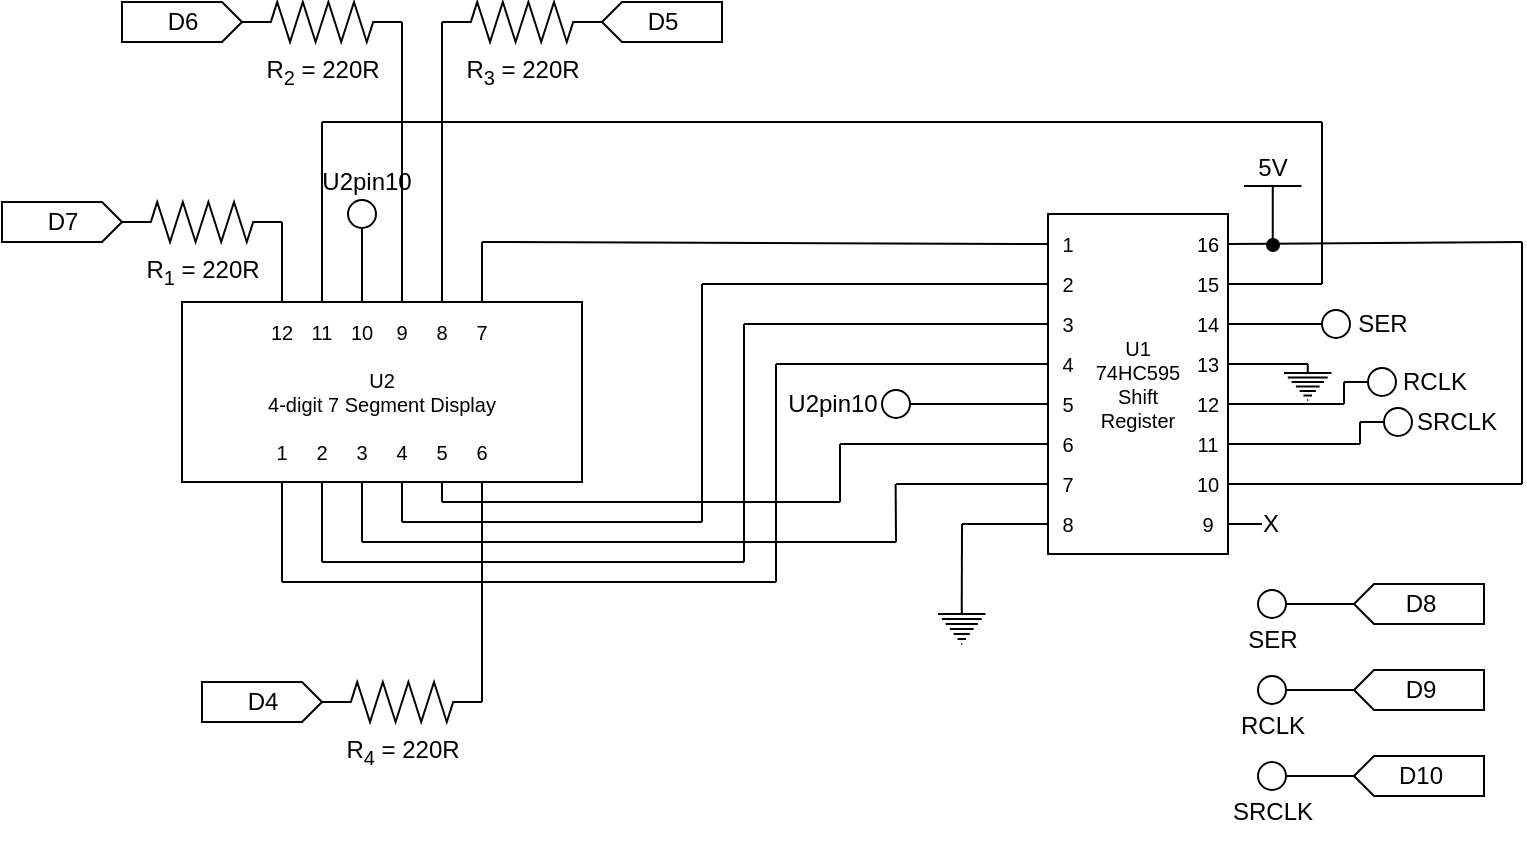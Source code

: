 <mxfile version="24.2.5" type="device">
  <diagram name="Page-1" id="vewUCUWiPdpoCUme0sN5">
    <mxGraphModel dx="1024" dy="594" grid="1" gridSize="10" guides="1" tooltips="1" connect="1" arrows="1" fold="1" page="1" pageScale="1" pageWidth="1169" pageHeight="827" math="0" shadow="0">
      <root>
        <mxCell id="0" />
        <mxCell id="1" parent="0" />
        <mxCell id="nvfcVo4cz_s2o8nIuP6F-1" value="" style="group" parent="1" vertex="1" connectable="0">
          <mxGeometry x="238" y="350" width="523" height="210" as="geometry" />
        </mxCell>
        <mxCell id="nvfcVo4cz_s2o8nIuP6F-2" value="U2&lt;div&gt;4-digit 7 Segment Display&lt;/div&gt;" style="rounded=0;whiteSpace=wrap;html=1;fontFamily=Helvetica;fontSize=10;fontColor=default;fillColor=default;" parent="nvfcVo4cz_s2o8nIuP6F-1" vertex="1">
          <mxGeometry width="200" height="90" as="geometry" />
        </mxCell>
        <mxCell id="nvfcVo4cz_s2o8nIuP6F-3" value="1" style="text;html=1;strokeColor=none;fillColor=none;align=center;verticalAlign=middle;whiteSpace=wrap;rounded=0;fontFamily=Helvetica;fontSize=10;fontColor=default;" parent="nvfcVo4cz_s2o8nIuP6F-1" vertex="1">
          <mxGeometry x="40" y="60" width="20" height="30" as="geometry" />
        </mxCell>
        <mxCell id="nvfcVo4cz_s2o8nIuP6F-4" value="2" style="text;html=1;strokeColor=none;fillColor=none;align=center;verticalAlign=middle;whiteSpace=wrap;rounded=0;fontFamily=Helvetica;fontSize=10;fontColor=default;" parent="nvfcVo4cz_s2o8nIuP6F-1" vertex="1">
          <mxGeometry x="60" y="60" width="20" height="30" as="geometry" />
        </mxCell>
        <mxCell id="nvfcVo4cz_s2o8nIuP6F-5" value="3" style="text;html=1;strokeColor=none;fillColor=none;align=center;verticalAlign=middle;whiteSpace=wrap;rounded=0;fontFamily=Helvetica;fontSize=10;fontColor=default;" parent="nvfcVo4cz_s2o8nIuP6F-1" vertex="1">
          <mxGeometry x="80" y="60" width="20" height="30" as="geometry" />
        </mxCell>
        <mxCell id="nvfcVo4cz_s2o8nIuP6F-6" value="4" style="text;html=1;strokeColor=none;fillColor=none;align=center;verticalAlign=middle;whiteSpace=wrap;rounded=0;fontFamily=Helvetica;fontSize=10;fontColor=default;" parent="nvfcVo4cz_s2o8nIuP6F-1" vertex="1">
          <mxGeometry x="100" y="60" width="20" height="30" as="geometry" />
        </mxCell>
        <mxCell id="nvfcVo4cz_s2o8nIuP6F-7" value="5" style="text;html=1;strokeColor=none;fillColor=none;align=center;verticalAlign=middle;whiteSpace=wrap;rounded=0;fontFamily=Helvetica;fontSize=10;fontColor=default;" parent="nvfcVo4cz_s2o8nIuP6F-1" vertex="1">
          <mxGeometry x="120" y="60" width="20" height="30" as="geometry" />
        </mxCell>
        <mxCell id="nvfcVo4cz_s2o8nIuP6F-8" value="6" style="text;html=1;strokeColor=none;fillColor=none;align=center;verticalAlign=middle;whiteSpace=wrap;rounded=0;fontFamily=Helvetica;fontSize=10;fontColor=default;" parent="nvfcVo4cz_s2o8nIuP6F-1" vertex="1">
          <mxGeometry x="140" y="60" width="20" height="30" as="geometry" />
        </mxCell>
        <mxCell id="nvfcVo4cz_s2o8nIuP6F-9" value="12" style="text;html=1;strokeColor=none;fillColor=none;align=center;verticalAlign=middle;whiteSpace=wrap;rounded=0;fontFamily=Helvetica;fontSize=10;fontColor=default;" parent="nvfcVo4cz_s2o8nIuP6F-1" vertex="1">
          <mxGeometry x="40" width="20" height="30" as="geometry" />
        </mxCell>
        <mxCell id="nvfcVo4cz_s2o8nIuP6F-10" value="11" style="text;html=1;strokeColor=none;fillColor=none;align=center;verticalAlign=middle;whiteSpace=wrap;rounded=0;fontFamily=Helvetica;fontSize=10;fontColor=default;" parent="nvfcVo4cz_s2o8nIuP6F-1" vertex="1">
          <mxGeometry x="60" width="20" height="30" as="geometry" />
        </mxCell>
        <mxCell id="nvfcVo4cz_s2o8nIuP6F-11" value="10" style="text;html=1;strokeColor=none;fillColor=none;align=center;verticalAlign=middle;whiteSpace=wrap;rounded=0;fontFamily=Helvetica;fontSize=10;fontColor=default;" parent="nvfcVo4cz_s2o8nIuP6F-1" vertex="1">
          <mxGeometry x="80" width="20" height="30" as="geometry" />
        </mxCell>
        <mxCell id="nvfcVo4cz_s2o8nIuP6F-12" value="9" style="text;html=1;strokeColor=none;fillColor=none;align=center;verticalAlign=middle;whiteSpace=wrap;rounded=0;fontFamily=Helvetica;fontSize=10;fontColor=default;" parent="nvfcVo4cz_s2o8nIuP6F-1" vertex="1">
          <mxGeometry x="100" width="20" height="30" as="geometry" />
        </mxCell>
        <mxCell id="nvfcVo4cz_s2o8nIuP6F-13" value="8" style="text;html=1;strokeColor=none;fillColor=none;align=center;verticalAlign=middle;whiteSpace=wrap;rounded=0;fontFamily=Helvetica;fontSize=10;fontColor=default;" parent="nvfcVo4cz_s2o8nIuP6F-1" vertex="1">
          <mxGeometry x="120" width="20" height="30" as="geometry" />
        </mxCell>
        <mxCell id="nvfcVo4cz_s2o8nIuP6F-14" value="7" style="text;html=1;strokeColor=none;fillColor=none;align=center;verticalAlign=middle;whiteSpace=wrap;rounded=0;fontFamily=Helvetica;fontSize=10;fontColor=default;" parent="nvfcVo4cz_s2o8nIuP6F-1" vertex="1">
          <mxGeometry x="140" width="20" height="30" as="geometry" />
        </mxCell>
        <mxCell id="WnMyALbAdJ6IzbX_qYJf-1" value="R&lt;sub&gt;1&lt;/sub&gt; = 220R" style="pointerEvents=1;verticalLabelPosition=bottom;shadow=0;dashed=0;align=center;html=1;verticalAlign=top;shape=mxgraph.electrical.resistors.resistor_2;fontSize=12;fillColor=default;" parent="nvfcVo4cz_s2o8nIuP6F-1" vertex="1">
          <mxGeometry x="-30" y="-50" width="80" height="20" as="geometry" />
        </mxCell>
        <mxCell id="WnMyALbAdJ6IzbX_qYJf-2" value="D7" style="html=1;shadow=0;dashed=0;align=center;verticalAlign=middle;shape=mxgraph.arrows2.arrow;dy=0;dx=10;notch=0;strokeWidth=1;points=[[0,0.5,0,0,0]];" parent="nvfcVo4cz_s2o8nIuP6F-1" vertex="1">
          <mxGeometry x="-90" y="-50" width="60" height="20" as="geometry" />
        </mxCell>
        <mxCell id="WnMyALbAdJ6IzbX_qYJf-3" value="" style="endArrow=none;html=1;rounded=0;exitX=0.5;exitY=0;exitDx=0;exitDy=0;entryX=1;entryY=0.5;entryDx=0;entryDy=0;entryPerimeter=0;" parent="nvfcVo4cz_s2o8nIuP6F-1" source="nvfcVo4cz_s2o8nIuP6F-9" target="WnMyALbAdJ6IzbX_qYJf-1" edge="1">
          <mxGeometry width="50" height="50" relative="1" as="geometry">
            <mxPoint x="70" y="-10" as="sourcePoint" />
            <mxPoint x="70" y="-30" as="targetPoint" />
          </mxGeometry>
        </mxCell>
        <mxCell id="WnMyALbAdJ6IzbX_qYJf-20" value="" style="group" parent="nvfcVo4cz_s2o8nIuP6F-1" vertex="1" connectable="0">
          <mxGeometry x="433" y="-44" width="90" height="170" as="geometry" />
        </mxCell>
        <mxCell id="WnMyALbAdJ6IzbX_qYJf-21" value="U1&lt;div&gt;74HC595&lt;br&gt;Shift &lt;br&gt;Register&lt;/div&gt;" style="rounded=0;whiteSpace=wrap;html=1;fontFamily=Helvetica;fontSize=10;fontColor=default;fillColor=default;" parent="WnMyALbAdJ6IzbX_qYJf-20" vertex="1">
          <mxGeometry width="90" height="170" as="geometry" />
        </mxCell>
        <mxCell id="WnMyALbAdJ6IzbX_qYJf-22" value="1" style="text;html=1;strokeColor=none;fillColor=none;align=center;verticalAlign=middle;whiteSpace=wrap;rounded=0;fontFamily=Helvetica;fontSize=10;fontColor=default;" parent="WnMyALbAdJ6IzbX_qYJf-20" vertex="1">
          <mxGeometry width="20" height="30" as="geometry" />
        </mxCell>
        <mxCell id="WnMyALbAdJ6IzbX_qYJf-23" value="2" style="text;html=1;strokeColor=none;fillColor=none;align=center;verticalAlign=middle;whiteSpace=wrap;rounded=0;fontFamily=Helvetica;fontSize=10;fontColor=default;" parent="WnMyALbAdJ6IzbX_qYJf-20" vertex="1">
          <mxGeometry y="20" width="20" height="30" as="geometry" />
        </mxCell>
        <mxCell id="WnMyALbAdJ6IzbX_qYJf-24" value="3" style="text;html=1;strokeColor=none;fillColor=none;align=center;verticalAlign=middle;whiteSpace=wrap;rounded=0;fontFamily=Helvetica;fontSize=10;fontColor=default;" parent="WnMyALbAdJ6IzbX_qYJf-20" vertex="1">
          <mxGeometry y="40" width="20" height="30" as="geometry" />
        </mxCell>
        <mxCell id="WnMyALbAdJ6IzbX_qYJf-25" value="4" style="text;html=1;strokeColor=none;fillColor=none;align=center;verticalAlign=middle;whiteSpace=wrap;rounded=0;fontFamily=Helvetica;fontSize=10;fontColor=default;" parent="WnMyALbAdJ6IzbX_qYJf-20" vertex="1">
          <mxGeometry y="60" width="20" height="30" as="geometry" />
        </mxCell>
        <mxCell id="WnMyALbAdJ6IzbX_qYJf-26" value="5" style="text;html=1;strokeColor=none;fillColor=none;align=center;verticalAlign=middle;whiteSpace=wrap;rounded=0;fontFamily=Helvetica;fontSize=10;fontColor=default;" parent="WnMyALbAdJ6IzbX_qYJf-20" vertex="1">
          <mxGeometry y="80" width="20" height="30" as="geometry" />
        </mxCell>
        <mxCell id="WnMyALbAdJ6IzbX_qYJf-27" value="6" style="text;html=1;strokeColor=none;fillColor=none;align=center;verticalAlign=middle;whiteSpace=wrap;rounded=0;fontFamily=Helvetica;fontSize=10;fontColor=default;" parent="WnMyALbAdJ6IzbX_qYJf-20" vertex="1">
          <mxGeometry y="100" width="20" height="30" as="geometry" />
        </mxCell>
        <mxCell id="WnMyALbAdJ6IzbX_qYJf-28" value="7" style="text;html=1;strokeColor=none;fillColor=none;align=center;verticalAlign=middle;whiteSpace=wrap;rounded=0;fontFamily=Helvetica;fontSize=10;fontColor=default;" parent="WnMyALbAdJ6IzbX_qYJf-20" vertex="1">
          <mxGeometry y="120" width="20" height="30" as="geometry" />
        </mxCell>
        <mxCell id="WnMyALbAdJ6IzbX_qYJf-29" value="8" style="text;html=1;strokeColor=none;fillColor=none;align=center;verticalAlign=middle;whiteSpace=wrap;rounded=0;fontFamily=Helvetica;fontSize=10;fontColor=default;" parent="WnMyALbAdJ6IzbX_qYJf-20" vertex="1">
          <mxGeometry y="140" width="20" height="30" as="geometry" />
        </mxCell>
        <mxCell id="WnMyALbAdJ6IzbX_qYJf-30" value="16" style="text;html=1;strokeColor=none;fillColor=none;align=center;verticalAlign=middle;whiteSpace=wrap;rounded=0;fontFamily=Helvetica;fontSize=10;fontColor=default;" parent="WnMyALbAdJ6IzbX_qYJf-20" vertex="1">
          <mxGeometry x="70" width="20" height="30" as="geometry" />
        </mxCell>
        <mxCell id="WnMyALbAdJ6IzbX_qYJf-31" value="15" style="text;html=1;strokeColor=none;fillColor=none;align=center;verticalAlign=middle;whiteSpace=wrap;rounded=0;fontFamily=Helvetica;fontSize=10;fontColor=default;" parent="WnMyALbAdJ6IzbX_qYJf-20" vertex="1">
          <mxGeometry x="70" y="20" width="20" height="30" as="geometry" />
        </mxCell>
        <mxCell id="WnMyALbAdJ6IzbX_qYJf-32" value="14" style="text;html=1;strokeColor=none;fillColor=none;align=center;verticalAlign=middle;whiteSpace=wrap;rounded=0;fontFamily=Helvetica;fontSize=10;fontColor=default;" parent="WnMyALbAdJ6IzbX_qYJf-20" vertex="1">
          <mxGeometry x="70" y="40" width="20" height="30" as="geometry" />
        </mxCell>
        <mxCell id="WnMyALbAdJ6IzbX_qYJf-33" value="13" style="text;html=1;strokeColor=none;fillColor=none;align=center;verticalAlign=middle;whiteSpace=wrap;rounded=0;fontFamily=Helvetica;fontSize=10;fontColor=default;" parent="WnMyALbAdJ6IzbX_qYJf-20" vertex="1">
          <mxGeometry x="70" y="60" width="20" height="30" as="geometry" />
        </mxCell>
        <mxCell id="WnMyALbAdJ6IzbX_qYJf-34" value="12" style="text;html=1;strokeColor=none;fillColor=none;align=center;verticalAlign=middle;whiteSpace=wrap;rounded=0;fontFamily=Helvetica;fontSize=10;fontColor=default;" parent="WnMyALbAdJ6IzbX_qYJf-20" vertex="1">
          <mxGeometry x="70" y="80" width="20" height="30" as="geometry" />
        </mxCell>
        <mxCell id="WnMyALbAdJ6IzbX_qYJf-35" value="11" style="text;html=1;strokeColor=none;fillColor=none;align=center;verticalAlign=middle;whiteSpace=wrap;rounded=0;fontFamily=Helvetica;fontSize=10;fontColor=default;" parent="WnMyALbAdJ6IzbX_qYJf-20" vertex="1">
          <mxGeometry x="70" y="100" width="20" height="30" as="geometry" />
        </mxCell>
        <mxCell id="WnMyALbAdJ6IzbX_qYJf-36" value="10" style="text;html=1;strokeColor=none;fillColor=none;align=center;verticalAlign=middle;whiteSpace=wrap;rounded=0;fontFamily=Helvetica;fontSize=10;fontColor=default;" parent="WnMyALbAdJ6IzbX_qYJf-20" vertex="1">
          <mxGeometry x="70" y="120" width="20" height="30" as="geometry" />
        </mxCell>
        <mxCell id="WnMyALbAdJ6IzbX_qYJf-37" value="9" style="text;html=1;strokeColor=none;fillColor=none;align=center;verticalAlign=middle;whiteSpace=wrap;rounded=0;fontFamily=Helvetica;fontSize=10;fontColor=default;" parent="WnMyALbAdJ6IzbX_qYJf-20" vertex="1">
          <mxGeometry x="70" y="140" width="20" height="30" as="geometry" />
        </mxCell>
        <mxCell id="WnMyALbAdJ6IzbX_qYJf-38" value="R&lt;sub&gt;2&lt;/sub&gt;&amp;nbsp;= 220R" style="pointerEvents=1;verticalLabelPosition=bottom;shadow=0;dashed=0;align=center;html=1;verticalAlign=top;shape=mxgraph.electrical.resistors.resistor_2;fontSize=12;fillColor=default;" parent="nvfcVo4cz_s2o8nIuP6F-1" vertex="1">
          <mxGeometry x="30" y="-150" width="80" height="20" as="geometry" />
        </mxCell>
        <mxCell id="WnMyALbAdJ6IzbX_qYJf-39" value="D6" style="html=1;shadow=0;dashed=0;align=center;verticalAlign=middle;shape=mxgraph.arrows2.arrow;dy=0;dx=10;notch=0;strokeWidth=1;points=[[0,0.5,0,0,0]];" parent="nvfcVo4cz_s2o8nIuP6F-1" vertex="1">
          <mxGeometry x="-30" y="-150" width="60" height="20" as="geometry" />
        </mxCell>
        <mxCell id="WnMyALbAdJ6IzbX_qYJf-40" value="" style="endArrow=none;html=1;rounded=0;exitX=0.5;exitY=0;exitDx=0;exitDy=0;entryX=1;entryY=0.5;entryDx=0;entryDy=0;entryPerimeter=0;" parent="nvfcVo4cz_s2o8nIuP6F-1" source="nvfcVo4cz_s2o8nIuP6F-12" target="WnMyALbAdJ6IzbX_qYJf-38" edge="1">
          <mxGeometry width="50" height="50" relative="1" as="geometry">
            <mxPoint x="110" y="-100" as="sourcePoint" />
            <mxPoint x="120" y="-120" as="targetPoint" />
          </mxGeometry>
        </mxCell>
        <mxCell id="WnMyALbAdJ6IzbX_qYJf-41" value="" style="endArrow=none;html=1;rounded=0;exitX=0.5;exitY=0;exitDx=0;exitDy=0;entryX=0;entryY=0.5;entryDx=0;entryDy=0;entryPerimeter=0;" parent="nvfcVo4cz_s2o8nIuP6F-1" source="nvfcVo4cz_s2o8nIuP6F-13" target="WnMyALbAdJ6IzbX_qYJf-42" edge="1">
          <mxGeometry width="50" height="50" relative="1" as="geometry">
            <mxPoint x="130" y="-10" as="sourcePoint" />
            <mxPoint x="130" y="-140" as="targetPoint" />
          </mxGeometry>
        </mxCell>
        <mxCell id="WnMyALbAdJ6IzbX_qYJf-42" value="R&lt;sub&gt;3&lt;/sub&gt; = 220R" style="pointerEvents=1;verticalLabelPosition=bottom;shadow=0;dashed=0;align=center;html=1;verticalAlign=top;shape=mxgraph.electrical.resistors.resistor_2;fontSize=12;fillColor=default;" parent="nvfcVo4cz_s2o8nIuP6F-1" vertex="1">
          <mxGeometry x="130" y="-150" width="80" height="20" as="geometry" />
        </mxCell>
        <mxCell id="WnMyALbAdJ6IzbX_qYJf-43" value="" style="endArrow=none;html=1;rounded=0;exitX=0.5;exitY=0;exitDx=0;exitDy=0;" parent="nvfcVo4cz_s2o8nIuP6F-1" source="nvfcVo4cz_s2o8nIuP6F-14" edge="1">
          <mxGeometry width="50" height="50" relative="1" as="geometry">
            <mxPoint x="220" y="-30" as="sourcePoint" />
            <mxPoint x="150" y="-30" as="targetPoint" />
          </mxGeometry>
        </mxCell>
        <mxCell id="WnMyALbAdJ6IzbX_qYJf-44" value="" style="endArrow=none;html=1;rounded=0;entryX=0;entryY=0.5;entryDx=0;entryDy=0;" parent="nvfcVo4cz_s2o8nIuP6F-1" target="WnMyALbAdJ6IzbX_qYJf-22" edge="1">
          <mxGeometry width="50" height="50" relative="1" as="geometry">
            <mxPoint x="150" y="-30" as="sourcePoint" />
            <mxPoint x="340" y="-40" as="targetPoint" />
          </mxGeometry>
        </mxCell>
        <mxCell id="WnMyALbAdJ6IzbX_qYJf-45" value="D5" style="html=1;shadow=0;dashed=0;align=center;verticalAlign=middle;shape=mxgraph.arrows2.arrow;dy=0;dx=10;notch=0;strokeWidth=1;points=[[0,0.5,0,0,0]];flipV=0;flipH=1;" parent="nvfcVo4cz_s2o8nIuP6F-1" vertex="1">
          <mxGeometry x="210" y="-150" width="60" height="20" as="geometry" />
        </mxCell>
        <mxCell id="WnMyALbAdJ6IzbX_qYJf-46" value="" style="endArrow=none;html=1;rounded=0;" parent="nvfcVo4cz_s2o8nIuP6F-1" edge="1">
          <mxGeometry width="50" height="50" relative="1" as="geometry">
            <mxPoint x="70" y="-90" as="sourcePoint" />
            <mxPoint x="570" y="-90" as="targetPoint" />
          </mxGeometry>
        </mxCell>
        <mxCell id="WnMyALbAdJ6IzbX_qYJf-47" value="" style="endArrow=none;html=1;rounded=0;exitX=0.5;exitY=0;exitDx=0;exitDy=0;" parent="nvfcVo4cz_s2o8nIuP6F-1" source="nvfcVo4cz_s2o8nIuP6F-10" edge="1">
          <mxGeometry width="50" height="50" relative="1" as="geometry">
            <mxPoint x="69.77" y="-30" as="sourcePoint" />
            <mxPoint x="70" y="-90" as="targetPoint" />
          </mxGeometry>
        </mxCell>
        <mxCell id="WnMyALbAdJ6IzbX_qYJf-48" value="R&lt;sub&gt;4&lt;/sub&gt; = 220R" style="pointerEvents=1;verticalLabelPosition=bottom;shadow=0;dashed=0;align=center;html=1;verticalAlign=top;shape=mxgraph.electrical.resistors.resistor_2;fontSize=12;fillColor=default;" parent="nvfcVo4cz_s2o8nIuP6F-1" vertex="1">
          <mxGeometry x="70" y="190" width="80" height="20" as="geometry" />
        </mxCell>
        <mxCell id="WnMyALbAdJ6IzbX_qYJf-49" value="D4" style="html=1;shadow=0;dashed=0;align=center;verticalAlign=middle;shape=mxgraph.arrows2.arrow;dy=0;dx=10;notch=0;strokeWidth=1;points=[[0,0.5,0,0,0]];" parent="nvfcVo4cz_s2o8nIuP6F-1" vertex="1">
          <mxGeometry x="10" y="190" width="60" height="20" as="geometry" />
        </mxCell>
        <mxCell id="WnMyALbAdJ6IzbX_qYJf-50" value="" style="endArrow=none;html=1;rounded=0;exitX=1;exitY=0.5;exitDx=0;exitDy=0;exitPerimeter=0;entryX=0.5;entryY=1;entryDx=0;entryDy=0;" parent="nvfcVo4cz_s2o8nIuP6F-1" source="WnMyALbAdJ6IzbX_qYJf-48" target="nvfcVo4cz_s2o8nIuP6F-8" edge="1">
          <mxGeometry width="50" height="50" relative="1" as="geometry">
            <mxPoint x="150" y="130" as="sourcePoint" />
            <mxPoint x="160" y="110" as="targetPoint" />
          </mxGeometry>
        </mxCell>
        <mxCell id="WnMyALbAdJ6IzbX_qYJf-51" value="" style="pointerEvents=1;verticalLabelPosition=bottom;shadow=0;dashed=0;align=center;html=1;verticalAlign=top;shape=mxgraph.electrical.signal_sources.protective_earth;" parent="nvfcVo4cz_s2o8nIuP6F-1" vertex="1">
          <mxGeometry x="378" y="151" width="23.75" height="20" as="geometry" />
        </mxCell>
        <mxCell id="WnMyALbAdJ6IzbX_qYJf-52" value="" style="endArrow=none;html=1;rounded=0;exitX=0;exitY=0.5;exitDx=0;exitDy=0;" parent="nvfcVo4cz_s2o8nIuP6F-1" source="WnMyALbAdJ6IzbX_qYJf-29" edge="1">
          <mxGeometry width="50" height="50" relative="1" as="geometry">
            <mxPoint x="270" y="150" as="sourcePoint" />
            <mxPoint x="390" y="111" as="targetPoint" />
          </mxGeometry>
        </mxCell>
        <mxCell id="WnMyALbAdJ6IzbX_qYJf-53" value="" style="endArrow=none;html=1;rounded=0;exitX=0.5;exitY=0;exitDx=0;exitDy=0;exitPerimeter=0;" parent="nvfcVo4cz_s2o8nIuP6F-1" source="WnMyALbAdJ6IzbX_qYJf-51" edge="1">
          <mxGeometry width="50" height="50" relative="1" as="geometry">
            <mxPoint x="392" y="131" as="sourcePoint" />
            <mxPoint x="390" y="111" as="targetPoint" />
          </mxGeometry>
        </mxCell>
        <mxCell id="WnMyALbAdJ6IzbX_qYJf-54" value="" style="ellipse;whiteSpace=wrap;html=1;aspect=fixed;fontFamily=Helvetica;fontSize=12;fontColor=default;strokeColor=default;fillColor=default;labelPosition=center;verticalLabelPosition=bottom;align=center;verticalAlign=top;" parent="nvfcVo4cz_s2o8nIuP6F-1" vertex="1">
          <mxGeometry x="83.0" y="-51" width="14" height="14" as="geometry" />
        </mxCell>
        <mxCell id="WnMyALbAdJ6IzbX_qYJf-55" value="U2pin10" style="text;html=1;align=center;verticalAlign=middle;resizable=0;points=[];autosize=1;strokeColor=none;fillColor=none;" parent="nvfcVo4cz_s2o8nIuP6F-1" vertex="1">
          <mxGeometry x="57" y="-75" width="70" height="30" as="geometry" />
        </mxCell>
        <mxCell id="WnMyALbAdJ6IzbX_qYJf-56" value="" style="endArrow=none;html=1;rounded=0;exitX=0.5;exitY=0;exitDx=0;exitDy=0;entryX=0.5;entryY=1;entryDx=0;entryDy=0;" parent="nvfcVo4cz_s2o8nIuP6F-1" source="nvfcVo4cz_s2o8nIuP6F-11" target="WnMyALbAdJ6IzbX_qYJf-54" edge="1">
          <mxGeometry width="50" height="50" relative="1" as="geometry">
            <mxPoint x="60" y="10" as="sourcePoint" />
            <mxPoint x="60" y="-30" as="targetPoint" />
          </mxGeometry>
        </mxCell>
        <mxCell id="WnMyALbAdJ6IzbX_qYJf-57" value="" style="endArrow=none;html=1;rounded=0;entryX=1;entryY=0.5;entryDx=0;entryDy=0;" parent="nvfcVo4cz_s2o8nIuP6F-1" target="WnMyALbAdJ6IzbX_qYJf-31" edge="1">
          <mxGeometry width="50" height="50" relative="1" as="geometry">
            <mxPoint x="570" y="-9" as="sourcePoint" />
            <mxPoint x="530" y="-7" as="targetPoint" />
          </mxGeometry>
        </mxCell>
        <mxCell id="WnMyALbAdJ6IzbX_qYJf-87" value="" style="endArrow=none;html=1;rounded=0;entryX=0;entryY=0.5;entryDx=0;entryDy=0;exitX=1;exitY=0.5;exitDx=0;exitDy=0;" parent="nvfcVo4cz_s2o8nIuP6F-1" source="WnMyALbAdJ6IzbX_qYJf-88" target="WnMyALbAdJ6IzbX_qYJf-26" edge="1">
          <mxGeometry width="50" height="50" relative="1" as="geometry">
            <mxPoint x="403" y="51" as="sourcePoint" />
            <mxPoint x="370" y="50" as="targetPoint" />
          </mxGeometry>
        </mxCell>
        <mxCell id="WnMyALbAdJ6IzbX_qYJf-88" value="" style="ellipse;whiteSpace=wrap;html=1;aspect=fixed;fontFamily=Helvetica;fontSize=12;fontColor=default;strokeColor=default;fillColor=default;labelPosition=center;verticalLabelPosition=bottom;align=center;verticalAlign=top;" parent="nvfcVo4cz_s2o8nIuP6F-1" vertex="1">
          <mxGeometry x="350.0" y="44" width="14" height="14" as="geometry" />
        </mxCell>
        <mxCell id="WnMyALbAdJ6IzbX_qYJf-91" value="" style="endArrow=none;html=1;rounded=0;entryX=0;entryY=0.5;entryDx=0;entryDy=0;" parent="nvfcVo4cz_s2o8nIuP6F-1" target="WnMyALbAdJ6IzbX_qYJf-28" edge="1">
          <mxGeometry width="50" height="50" relative="1" as="geometry">
            <mxPoint x="357" y="91" as="sourcePoint" />
            <mxPoint x="419" y="90" as="targetPoint" />
          </mxGeometry>
        </mxCell>
        <mxCell id="WnMyALbAdJ6IzbX_qYJf-93" value="" style="endArrow=none;html=1;rounded=0;entryX=0.5;entryY=1;entryDx=0;entryDy=0;" parent="nvfcVo4cz_s2o8nIuP6F-1" target="nvfcVo4cz_s2o8nIuP6F-7" edge="1">
          <mxGeometry width="50" height="50" relative="1" as="geometry">
            <mxPoint x="130" y="100" as="sourcePoint" />
            <mxPoint x="130" y="101" as="targetPoint" />
          </mxGeometry>
        </mxCell>
        <mxCell id="WnMyALbAdJ6IzbX_qYJf-94" value="" style="endArrow=none;html=1;rounded=0;entryX=0;entryY=0.5;entryDx=0;entryDy=0;" parent="nvfcVo4cz_s2o8nIuP6F-1" target="WnMyALbAdJ6IzbX_qYJf-27" edge="1">
          <mxGeometry width="50" height="50" relative="1" as="geometry">
            <mxPoint x="329" y="71" as="sourcePoint" />
            <mxPoint x="414" y="74.77" as="targetPoint" />
          </mxGeometry>
        </mxCell>
        <mxCell id="WnMyALbAdJ6IzbX_qYJf-95" value="" style="endArrow=none;html=1;rounded=0;" parent="nvfcVo4cz_s2o8nIuP6F-1" edge="1">
          <mxGeometry width="50" height="50" relative="1" as="geometry">
            <mxPoint x="329" y="100" as="sourcePoint" />
            <mxPoint x="329" y="71" as="targetPoint" />
          </mxGeometry>
        </mxCell>
        <mxCell id="WnMyALbAdJ6IzbX_qYJf-96" value="" style="endArrow=none;html=1;rounded=0;" parent="nvfcVo4cz_s2o8nIuP6F-1" edge="1">
          <mxGeometry width="50" height="50" relative="1" as="geometry">
            <mxPoint x="130" y="100" as="sourcePoint" />
            <mxPoint x="329" y="100" as="targetPoint" />
          </mxGeometry>
        </mxCell>
        <mxCell id="WnMyALbAdJ6IzbX_qYJf-97" value="" style="endArrow=none;html=1;rounded=0;" parent="nvfcVo4cz_s2o8nIuP6F-1" edge="1">
          <mxGeometry width="50" height="50" relative="1" as="geometry">
            <mxPoint x="297" y="140" as="sourcePoint" />
            <mxPoint x="297" y="31" as="targetPoint" />
          </mxGeometry>
        </mxCell>
        <mxCell id="WnMyALbAdJ6IzbX_qYJf-90" value="U2pin10" style="text;html=1;align=center;verticalAlign=middle;resizable=0;points=[];autosize=1;strokeColor=none;fillColor=none;" parent="nvfcVo4cz_s2o8nIuP6F-1" vertex="1">
          <mxGeometry x="290" y="36" width="70" height="30" as="geometry" />
        </mxCell>
        <mxCell id="WnMyALbAdJ6IzbX_qYJf-92" value="" style="endArrow=none;html=1;rounded=0;" parent="nvfcVo4cz_s2o8nIuP6F-1" edge="1">
          <mxGeometry width="50" height="50" relative="1" as="geometry">
            <mxPoint x="357" y="120" as="sourcePoint" />
            <mxPoint x="356.81" y="91" as="targetPoint" />
          </mxGeometry>
        </mxCell>
        <mxCell id="WnMyALbAdJ6IzbX_qYJf-99" value="" style="endArrow=none;html=1;rounded=0;entryX=0.5;entryY=1;entryDx=0;entryDy=0;" parent="nvfcVo4cz_s2o8nIuP6F-1" target="nvfcVo4cz_s2o8nIuP6F-6" edge="1">
          <mxGeometry width="50" height="50" relative="1" as="geometry">
            <mxPoint x="110" y="110" as="sourcePoint" />
            <mxPoint x="110" y="96" as="targetPoint" />
          </mxGeometry>
        </mxCell>
        <mxCell id="WnMyALbAdJ6IzbX_qYJf-100" value="" style="endArrow=none;html=1;rounded=0;entryX=0.5;entryY=1;entryDx=0;entryDy=0;" parent="nvfcVo4cz_s2o8nIuP6F-1" target="nvfcVo4cz_s2o8nIuP6F-5" edge="1">
          <mxGeometry width="50" height="50" relative="1" as="geometry">
            <mxPoint x="90" y="120" as="sourcePoint" />
            <mxPoint x="89.92" y="106" as="targetPoint" />
          </mxGeometry>
        </mxCell>
        <mxCell id="WnMyALbAdJ6IzbX_qYJf-101" value="" style="endArrow=none;html=1;rounded=0;entryX=0.5;entryY=1;entryDx=0;entryDy=0;" parent="nvfcVo4cz_s2o8nIuP6F-1" target="nvfcVo4cz_s2o8nIuP6F-4" edge="1">
          <mxGeometry width="50" height="50" relative="1" as="geometry">
            <mxPoint x="70" y="130" as="sourcePoint" />
            <mxPoint x="70" y="96" as="targetPoint" />
          </mxGeometry>
        </mxCell>
        <mxCell id="WnMyALbAdJ6IzbX_qYJf-102" value="" style="endArrow=none;html=1;rounded=0;entryX=0.5;entryY=1;entryDx=0;entryDy=0;" parent="nvfcVo4cz_s2o8nIuP6F-1" target="nvfcVo4cz_s2o8nIuP6F-3" edge="1">
          <mxGeometry width="50" height="50" relative="1" as="geometry">
            <mxPoint x="50" y="140" as="sourcePoint" />
            <mxPoint x="50" y="100" as="targetPoint" />
          </mxGeometry>
        </mxCell>
        <mxCell id="WnMyALbAdJ6IzbX_qYJf-104" value="" style="endArrow=none;html=1;rounded=0;" parent="nvfcVo4cz_s2o8nIuP6F-1" edge="1">
          <mxGeometry width="50" height="50" relative="1" as="geometry">
            <mxPoint x="50" y="140" as="sourcePoint" />
            <mxPoint x="297" y="140" as="targetPoint" />
          </mxGeometry>
        </mxCell>
        <mxCell id="WnMyALbAdJ6IzbX_qYJf-105" value="" style="endArrow=none;html=1;rounded=0;entryX=0;entryY=0.5;entryDx=0;entryDy=0;" parent="nvfcVo4cz_s2o8nIuP6F-1" target="WnMyALbAdJ6IzbX_qYJf-25" edge="1">
          <mxGeometry width="50" height="50" relative="1" as="geometry">
            <mxPoint x="297" y="31" as="sourcePoint" />
            <mxPoint x="429" y="30" as="targetPoint" />
          </mxGeometry>
        </mxCell>
        <mxCell id="WnMyALbAdJ6IzbX_qYJf-111" value="" style="endArrow=none;html=1;rounded=0;" parent="nvfcVo4cz_s2o8nIuP6F-1" edge="1">
          <mxGeometry width="50" height="50" relative="1" as="geometry">
            <mxPoint x="110" y="110" as="sourcePoint" />
            <mxPoint x="260" y="110" as="targetPoint" />
          </mxGeometry>
        </mxCell>
        <mxCell id="WnMyALbAdJ6IzbX_qYJf-58" value="" style="endArrow=none;html=1;rounded=0;" parent="1" edge="1">
          <mxGeometry width="50" height="50" relative="1" as="geometry">
            <mxPoint x="808" y="341" as="sourcePoint" />
            <mxPoint x="808" y="260" as="targetPoint" />
          </mxGeometry>
        </mxCell>
        <mxCell id="WnMyALbAdJ6IzbX_qYJf-59" value="5V" style="verticalLabelPosition=top;verticalAlign=bottom;shape=mxgraph.electrical.signal_sources.vdd;shadow=0;dashed=0;align=center;strokeWidth=1;fontSize=12;html=1;flipV=1;fillColor=default;" parent="1" vertex="1">
          <mxGeometry x="769" y="292" width="28.75" height="29" as="geometry" />
        </mxCell>
        <mxCell id="WnMyALbAdJ6IzbX_qYJf-60" value="" style="endArrow=none;html=1;rounded=0;entryX=1;entryY=0.5;entryDx=0;entryDy=0;" parent="1" target="WnMyALbAdJ6IzbX_qYJf-30" edge="1">
          <mxGeometry width="50" height="50" relative="1" as="geometry">
            <mxPoint x="908" y="320" as="sourcePoint" />
            <mxPoint x="778" y="330" as="targetPoint" />
          </mxGeometry>
        </mxCell>
        <mxCell id="WnMyALbAdJ6IzbX_qYJf-63" value="" style="endArrow=none;html=1;rounded=0;entryX=1;entryY=0.5;entryDx=0;entryDy=0;" parent="1" target="WnMyALbAdJ6IzbX_qYJf-36" edge="1">
          <mxGeometry width="50" height="50" relative="1" as="geometry">
            <mxPoint x="908" y="441" as="sourcePoint" />
            <mxPoint x="769" y="440" as="targetPoint" />
          </mxGeometry>
        </mxCell>
        <mxCell id="WnMyALbAdJ6IzbX_qYJf-64" value="" style="endArrow=none;html=1;rounded=0;" parent="1" edge="1">
          <mxGeometry width="50" height="50" relative="1" as="geometry">
            <mxPoint x="908" y="441" as="sourcePoint" />
            <mxPoint x="908" y="320" as="targetPoint" />
          </mxGeometry>
        </mxCell>
        <mxCell id="WnMyALbAdJ6IzbX_qYJf-65" value="" style="ellipse;whiteSpace=wrap;html=1;aspect=fixed;fontFamily=Helvetica;fontSize=12;fontColor=default;strokeColor=none;fillColor=#000000;labelPosition=center;verticalLabelPosition=bottom;align=center;verticalAlign=top;" parent="1" vertex="1">
          <mxGeometry x="780.0" y="318" width="7" height="7" as="geometry" />
        </mxCell>
        <mxCell id="WnMyALbAdJ6IzbX_qYJf-66" value="" style="ellipse;whiteSpace=wrap;html=1;aspect=fixed;fontFamily=Helvetica;fontSize=12;fontColor=default;strokeColor=default;fillColor=default;labelPosition=center;verticalLabelPosition=bottom;align=center;verticalAlign=top;" parent="1" vertex="1">
          <mxGeometry x="808" y="354" width="14" height="14" as="geometry" />
        </mxCell>
        <mxCell id="WnMyALbAdJ6IzbX_qYJf-67" value="" style="endArrow=none;html=1;rounded=0;exitX=1;exitY=0.5;exitDx=0;exitDy=0;entryX=0;entryY=0.5;entryDx=0;entryDy=0;" parent="1" source="WnMyALbAdJ6IzbX_qYJf-32" target="WnMyALbAdJ6IzbX_qYJf-66" edge="1">
          <mxGeometry width="50" height="50" relative="1" as="geometry">
            <mxPoint x="778" y="410" as="sourcePoint" />
            <mxPoint x="839" y="361" as="targetPoint" />
          </mxGeometry>
        </mxCell>
        <mxCell id="WnMyALbAdJ6IzbX_qYJf-68" value="SER" style="text;html=1;align=center;verticalAlign=middle;resizable=0;points=[];autosize=1;strokeColor=none;fillColor=none;" parent="1" vertex="1">
          <mxGeometry x="813" y="346" width="50" height="30" as="geometry" />
        </mxCell>
        <mxCell id="WnMyALbAdJ6IzbX_qYJf-70" value="" style="endArrow=none;html=1;rounded=0;exitX=1;exitY=0.5;exitDx=0;exitDy=0;entryX=0;entryY=0.5;entryDx=0;entryDy=0;" parent="1" source="WnMyALbAdJ6IzbX_qYJf-34" edge="1">
          <mxGeometry width="50" height="50" relative="1" as="geometry">
            <mxPoint x="767" y="401" as="sourcePoint" />
            <mxPoint x="819.0" y="401" as="targetPoint" />
          </mxGeometry>
        </mxCell>
        <mxCell id="WnMyALbAdJ6IzbX_qYJf-71" value="" style="endArrow=none;html=1;rounded=0;" parent="1" edge="1">
          <mxGeometry width="50" height="50" relative="1" as="geometry">
            <mxPoint x="819" y="401" as="sourcePoint" />
            <mxPoint x="819" y="390" as="targetPoint" />
          </mxGeometry>
        </mxCell>
        <mxCell id="WnMyALbAdJ6IzbX_qYJf-72" value="" style="endArrow=none;html=1;rounded=0;exitX=1;exitY=0.5;exitDx=0;exitDy=0;entryX=0;entryY=0.5;entryDx=0;entryDy=0;" parent="1" target="WnMyALbAdJ6IzbX_qYJf-73" edge="1">
          <mxGeometry width="50" height="50" relative="1" as="geometry">
            <mxPoint x="819" y="390" as="sourcePoint" />
            <mxPoint x="838" y="390" as="targetPoint" />
          </mxGeometry>
        </mxCell>
        <mxCell id="WnMyALbAdJ6IzbX_qYJf-73" value="" style="ellipse;whiteSpace=wrap;html=1;aspect=fixed;fontFamily=Helvetica;fontSize=12;fontColor=default;strokeColor=default;fillColor=default;labelPosition=center;verticalLabelPosition=bottom;align=center;verticalAlign=top;" parent="1" vertex="1">
          <mxGeometry x="831" y="383" width="14" height="14" as="geometry" />
        </mxCell>
        <mxCell id="WnMyALbAdJ6IzbX_qYJf-75" value="RCLK" style="text;html=1;align=center;verticalAlign=middle;resizable=0;points=[];autosize=1;strokeColor=none;fillColor=none;" parent="1" vertex="1">
          <mxGeometry x="834" y="375" width="60" height="30" as="geometry" />
        </mxCell>
        <mxCell id="WnMyALbAdJ6IzbX_qYJf-76" value="" style="pointerEvents=1;verticalLabelPosition=bottom;shadow=0;dashed=0;align=center;html=1;verticalAlign=top;shape=mxgraph.electrical.signal_sources.protective_earth;" parent="1" vertex="1">
          <mxGeometry x="789" y="381" width="23.75" height="18" as="geometry" />
        </mxCell>
        <mxCell id="WnMyALbAdJ6IzbX_qYJf-77" value="" style="endArrow=none;html=1;rounded=0;exitX=1;exitY=0.5;exitDx=0;exitDy=0;" parent="1" source="WnMyALbAdJ6IzbX_qYJf-33" edge="1">
          <mxGeometry width="50" height="50" relative="1" as="geometry">
            <mxPoint x="771" y="371" as="sourcePoint" />
            <mxPoint x="801" y="381" as="targetPoint" />
          </mxGeometry>
        </mxCell>
        <mxCell id="WnMyALbAdJ6IzbX_qYJf-78" value="" style="endArrow=none;html=1;rounded=0;exitX=1;exitY=0.5;exitDx=0;exitDy=0;" parent="1" source="WnMyALbAdJ6IzbX_qYJf-35" edge="1">
          <mxGeometry width="50" height="50" relative="1" as="geometry">
            <mxPoint x="769" y="423" as="sourcePoint" />
            <mxPoint x="827" y="421" as="targetPoint" />
          </mxGeometry>
        </mxCell>
        <mxCell id="WnMyALbAdJ6IzbX_qYJf-79" value="" style="endArrow=none;html=1;rounded=0;" parent="1" edge="1">
          <mxGeometry width="50" height="50" relative="1" as="geometry">
            <mxPoint x="827" y="421" as="sourcePoint" />
            <mxPoint x="827" y="410" as="targetPoint" />
          </mxGeometry>
        </mxCell>
        <mxCell id="WnMyALbAdJ6IzbX_qYJf-80" value="" style="ellipse;whiteSpace=wrap;html=1;aspect=fixed;fontFamily=Helvetica;fontSize=12;fontColor=default;strokeColor=default;fillColor=default;labelPosition=center;verticalLabelPosition=bottom;align=center;verticalAlign=top;" parent="1" vertex="1">
          <mxGeometry x="839" y="403" width="14" height="14" as="geometry" />
        </mxCell>
        <mxCell id="WnMyALbAdJ6IzbX_qYJf-81" value="SRCLK" style="text;html=1;align=center;verticalAlign=middle;resizable=0;points=[];autosize=1;strokeColor=none;fillColor=none;" parent="1" vertex="1">
          <mxGeometry x="845" y="395" width="60" height="30" as="geometry" />
        </mxCell>
        <mxCell id="WnMyALbAdJ6IzbX_qYJf-82" value="" style="endArrow=none;html=1;rounded=0;exitX=1;exitY=0.5;exitDx=0;exitDy=0;entryX=0;entryY=0.5;entryDx=0;entryDy=0;" parent="1" edge="1">
          <mxGeometry width="50" height="50" relative="1" as="geometry">
            <mxPoint x="827" y="410" as="sourcePoint" />
            <mxPoint x="839" y="410" as="targetPoint" />
          </mxGeometry>
        </mxCell>
        <mxCell id="WnMyALbAdJ6IzbX_qYJf-83" value="" style="endArrow=none;html=1;rounded=0;exitX=1;exitY=0.5;exitDx=0;exitDy=0;" parent="1" source="WnMyALbAdJ6IzbX_qYJf-37" edge="1">
          <mxGeometry width="50" height="50" relative="1" as="geometry">
            <mxPoint x="779" y="460" as="sourcePoint" />
            <mxPoint x="778" y="461" as="targetPoint" />
          </mxGeometry>
        </mxCell>
        <mxCell id="WnMyALbAdJ6IzbX_qYJf-86" value="X" style="text;html=1;align=center;verticalAlign=middle;resizable=0;points=[];autosize=1;strokeColor=none;fillColor=none;" parent="1" vertex="1">
          <mxGeometry x="767" y="446" width="30" height="30" as="geometry" />
        </mxCell>
        <mxCell id="WnMyALbAdJ6IzbX_qYJf-103" value="" style="endArrow=none;html=1;rounded=0;" parent="1" edge="1">
          <mxGeometry width="50" height="50" relative="1" as="geometry">
            <mxPoint x="328" y="470" as="sourcePoint" />
            <mxPoint x="595" y="470" as="targetPoint" />
          </mxGeometry>
        </mxCell>
        <mxCell id="WnMyALbAdJ6IzbX_qYJf-106" value="" style="endArrow=none;html=1;rounded=0;entryX=0;entryY=0.5;entryDx=0;entryDy=0;" parent="1" target="WnMyALbAdJ6IzbX_qYJf-24" edge="1">
          <mxGeometry width="50" height="50" relative="1" as="geometry">
            <mxPoint x="519" y="361" as="sourcePoint" />
            <mxPoint x="667" y="363" as="targetPoint" />
          </mxGeometry>
        </mxCell>
        <mxCell id="WnMyALbAdJ6IzbX_qYJf-107" value="" style="endArrow=none;html=1;rounded=0;entryX=0.5;entryY=1;entryDx=0;entryDy=0;" parent="1" edge="1">
          <mxGeometry width="50" height="50" relative="1" as="geometry">
            <mxPoint x="519" y="480" as="sourcePoint" />
            <mxPoint x="519" y="361" as="targetPoint" />
          </mxGeometry>
        </mxCell>
        <mxCell id="WnMyALbAdJ6IzbX_qYJf-108" value="" style="endArrow=none;html=1;rounded=0;" parent="1" edge="1">
          <mxGeometry width="50" height="50" relative="1" as="geometry">
            <mxPoint x="308" y="480" as="sourcePoint" />
            <mxPoint x="519" y="480" as="targetPoint" />
          </mxGeometry>
        </mxCell>
        <mxCell id="WnMyALbAdJ6IzbX_qYJf-109" value="" style="endArrow=none;html=1;rounded=0;entryX=0;entryY=0.5;entryDx=0;entryDy=0;" parent="1" target="WnMyALbAdJ6IzbX_qYJf-23" edge="1">
          <mxGeometry width="50" height="50" relative="1" as="geometry">
            <mxPoint x="498" y="341" as="sourcePoint" />
            <mxPoint x="670" y="343" as="targetPoint" />
          </mxGeometry>
        </mxCell>
        <mxCell id="WnMyALbAdJ6IzbX_qYJf-110" value="" style="endArrow=none;html=1;rounded=0;entryX=0.5;entryY=1;entryDx=0;entryDy=0;" parent="1" edge="1">
          <mxGeometry width="50" height="50" relative="1" as="geometry">
            <mxPoint x="498" y="460" as="sourcePoint" />
            <mxPoint x="498" y="341" as="targetPoint" />
          </mxGeometry>
        </mxCell>
        <mxCell id="uA4Rd1Iw6dlJS70iJ2ic-1" value="" style="ellipse;whiteSpace=wrap;html=1;aspect=fixed;fontFamily=Helvetica;fontSize=12;fontColor=default;strokeColor=default;fillColor=default;labelPosition=center;verticalLabelPosition=bottom;align=center;verticalAlign=top;" vertex="1" parent="1">
          <mxGeometry x="776.0" y="494" width="14" height="14" as="geometry" />
        </mxCell>
        <mxCell id="uA4Rd1Iw6dlJS70iJ2ic-4" value="SER" style="text;html=1;align=center;verticalAlign=middle;resizable=0;points=[];autosize=1;strokeColor=none;fillColor=none;" vertex="1" parent="1">
          <mxGeometry x="758" y="504" width="50" height="30" as="geometry" />
        </mxCell>
        <mxCell id="uA4Rd1Iw6dlJS70iJ2ic-5" value="" style="endArrow=none;html=1;rounded=0;exitX=1;exitY=0.5;exitDx=0;exitDy=0;entryX=0.986;entryY=0.499;entryDx=0;entryDy=0;entryPerimeter=0;" edge="1" parent="1" source="uA4Rd1Iw6dlJS70iJ2ic-1" target="uA4Rd1Iw6dlJS70iJ2ic-6">
          <mxGeometry width="50" height="50" relative="1" as="geometry">
            <mxPoint x="876" y="494" as="sourcePoint" />
            <mxPoint x="826" y="534" as="targetPoint" />
          </mxGeometry>
        </mxCell>
        <mxCell id="uA4Rd1Iw6dlJS70iJ2ic-6" value="D8" style="html=1;shadow=0;dashed=0;align=center;verticalAlign=middle;shape=mxgraph.arrows2.arrow;dy=0;dx=10;notch=0;strokeWidth=1;points=[[0,0.5,0,0,0]];flipH=1;" vertex="1" parent="1">
          <mxGeometry x="824" y="491" width="65" height="20" as="geometry" />
        </mxCell>
        <mxCell id="uA4Rd1Iw6dlJS70iJ2ic-8" value="" style="ellipse;whiteSpace=wrap;html=1;aspect=fixed;fontFamily=Helvetica;fontSize=12;fontColor=default;strokeColor=default;fillColor=default;labelPosition=center;verticalLabelPosition=bottom;align=center;verticalAlign=top;" vertex="1" parent="1">
          <mxGeometry x="776.0" y="537" width="14" height="14" as="geometry" />
        </mxCell>
        <mxCell id="uA4Rd1Iw6dlJS70iJ2ic-9" value="RCLK" style="text;html=1;align=center;verticalAlign=middle;resizable=0;points=[];autosize=1;strokeColor=none;fillColor=none;" vertex="1" parent="1">
          <mxGeometry x="753" y="547" width="60" height="30" as="geometry" />
        </mxCell>
        <mxCell id="uA4Rd1Iw6dlJS70iJ2ic-10" value="" style="endArrow=none;html=1;rounded=0;exitX=1;exitY=0.5;exitDx=0;exitDy=0;entryX=0.986;entryY=0.499;entryDx=0;entryDy=0;entryPerimeter=0;" edge="1" parent="1" source="uA4Rd1Iw6dlJS70iJ2ic-8" target="uA4Rd1Iw6dlJS70iJ2ic-11">
          <mxGeometry width="50" height="50" relative="1" as="geometry">
            <mxPoint x="876" y="537" as="sourcePoint" />
            <mxPoint x="826" y="577" as="targetPoint" />
          </mxGeometry>
        </mxCell>
        <mxCell id="uA4Rd1Iw6dlJS70iJ2ic-11" value="D9" style="html=1;shadow=0;dashed=0;align=center;verticalAlign=middle;shape=mxgraph.arrows2.arrow;dy=0;dx=10;notch=0;strokeWidth=1;points=[[0,0.5,0,0,0]];flipH=1;" vertex="1" parent="1">
          <mxGeometry x="824" y="534" width="65" height="20" as="geometry" />
        </mxCell>
        <mxCell id="uA4Rd1Iw6dlJS70iJ2ic-12" value="" style="ellipse;whiteSpace=wrap;html=1;aspect=fixed;fontFamily=Helvetica;fontSize=12;fontColor=default;strokeColor=default;fillColor=default;labelPosition=center;verticalLabelPosition=bottom;align=center;verticalAlign=top;" vertex="1" parent="1">
          <mxGeometry x="776.0" y="580" width="14" height="14" as="geometry" />
        </mxCell>
        <mxCell id="uA4Rd1Iw6dlJS70iJ2ic-13" value="SRCLK" style="text;html=1;align=center;verticalAlign=middle;resizable=0;points=[];autosize=1;strokeColor=none;fillColor=none;" vertex="1" parent="1">
          <mxGeometry x="753" y="590" width="60" height="30" as="geometry" />
        </mxCell>
        <mxCell id="uA4Rd1Iw6dlJS70iJ2ic-14" value="" style="endArrow=none;html=1;rounded=0;exitX=1;exitY=0.5;exitDx=0;exitDy=0;entryX=0.986;entryY=0.499;entryDx=0;entryDy=0;entryPerimeter=0;" edge="1" parent="1" source="uA4Rd1Iw6dlJS70iJ2ic-12" target="uA4Rd1Iw6dlJS70iJ2ic-15">
          <mxGeometry width="50" height="50" relative="1" as="geometry">
            <mxPoint x="876" y="580" as="sourcePoint" />
            <mxPoint x="826" y="620" as="targetPoint" />
          </mxGeometry>
        </mxCell>
        <mxCell id="uA4Rd1Iw6dlJS70iJ2ic-15" value="D10" style="html=1;shadow=0;dashed=0;align=center;verticalAlign=middle;shape=mxgraph.arrows2.arrow;dy=0;dx=10;notch=0;strokeWidth=1;points=[[0,0.5,0,0,0]];flipH=1;" vertex="1" parent="1">
          <mxGeometry x="824" y="577" width="65" height="20" as="geometry" />
        </mxCell>
      </root>
    </mxGraphModel>
  </diagram>
</mxfile>
